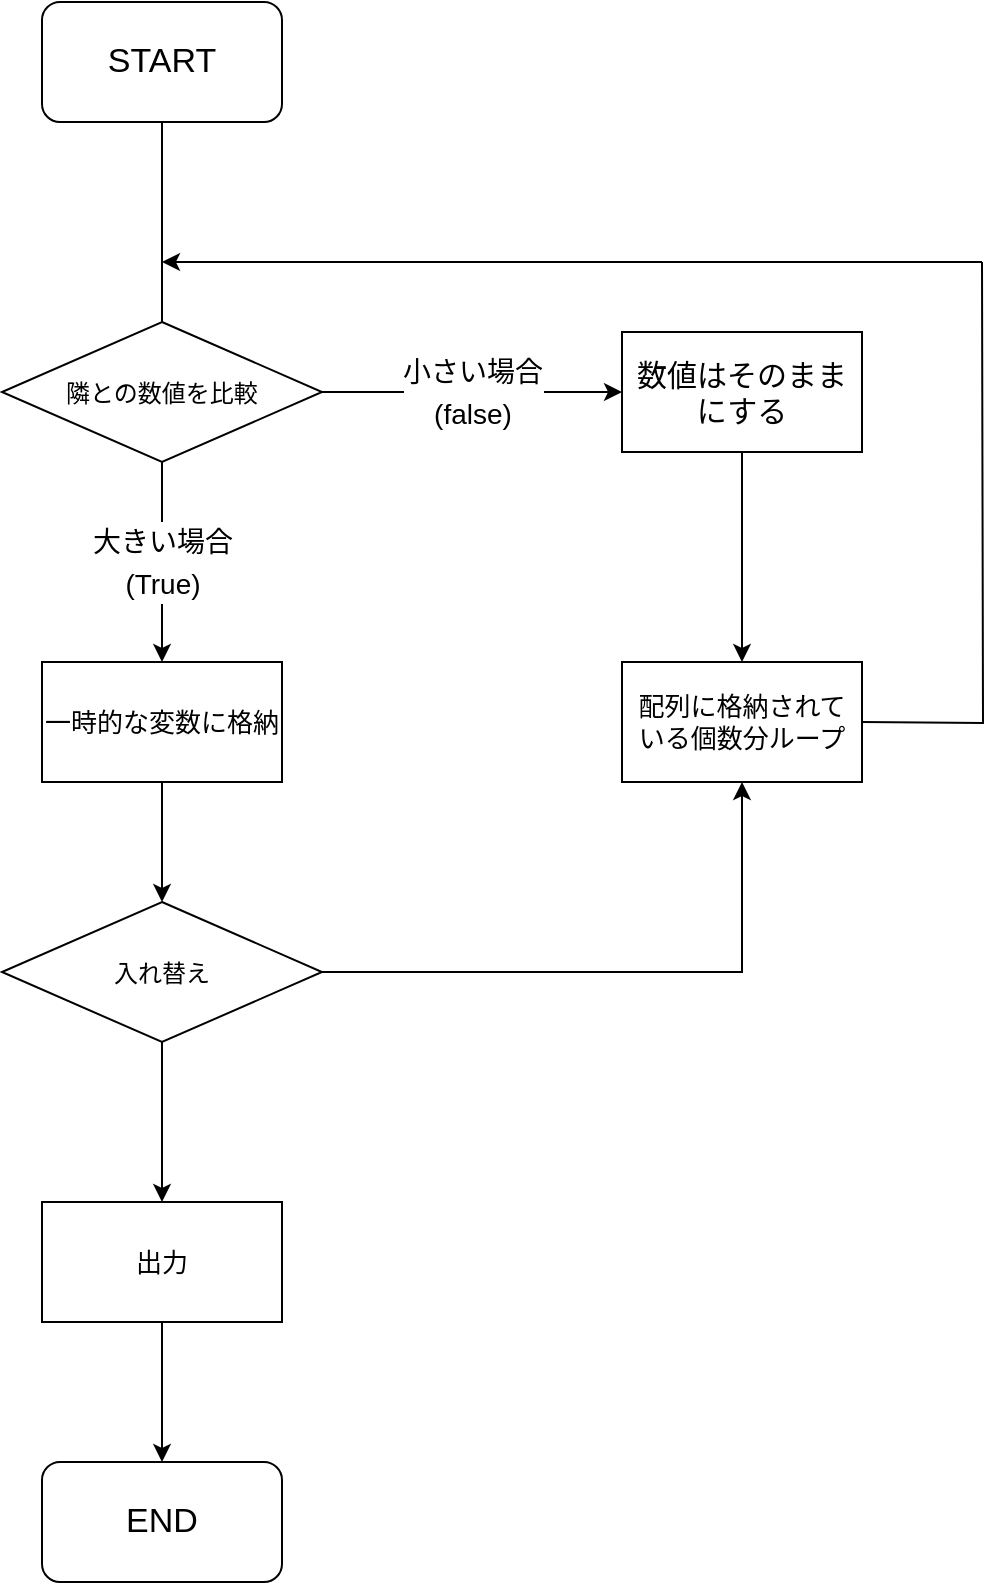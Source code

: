 <mxfile version="13.8.0" type="github">
  <diagram id="ygesi-L04HcfqPGvO-NY" name="Page-1">
    <mxGraphModel dx="560" dy="653" grid="1" gridSize="10" guides="1" tooltips="1" connect="1" arrows="1" fold="1" page="1" pageScale="1" pageWidth="827" pageHeight="1169" math="0" shadow="0">
      <root>
        <mxCell id="0" />
        <mxCell id="1" parent="0" />
        <mxCell id="IYN9SZwqf2Xsz6iqshpF-5" style="edgeStyle=orthogonalEdgeStyle;rounded=0;orthogonalLoop=1;jettySize=auto;html=1;entryX=0.5;entryY=0;entryDx=0;entryDy=0;fontSize=17;" edge="1" parent="1" source="IYN9SZwqf2Xsz6iqshpF-2">
          <mxGeometry relative="1" as="geometry">
            <mxPoint x="350" y="220" as="targetPoint" />
          </mxGeometry>
        </mxCell>
        <mxCell id="IYN9SZwqf2Xsz6iqshpF-2" value="START" style="rounded=1;whiteSpace=wrap;html=1;fontSize=17;" vertex="1" parent="1">
          <mxGeometry x="290" y="40" width="120" height="60" as="geometry" />
        </mxCell>
        <mxCell id="IYN9SZwqf2Xsz6iqshpF-10" value="&lt;font style=&quot;font-size: 14px&quot;&gt;小さい場合&lt;br&gt;(false)&lt;/font&gt;" style="edgeStyle=orthogonalEdgeStyle;rounded=0;orthogonalLoop=1;jettySize=auto;html=1;entryX=0;entryY=0.5;entryDx=0;entryDy=0;fontSize=17;exitX=1;exitY=0.5;exitDx=0;exitDy=0;" edge="1" parent="1" source="IYN9SZwqf2Xsz6iqshpF-6" target="IYN9SZwqf2Xsz6iqshpF-8">
          <mxGeometry relative="1" as="geometry">
            <mxPoint x="510" y="235" as="sourcePoint" />
          </mxGeometry>
        </mxCell>
        <mxCell id="IYN9SZwqf2Xsz6iqshpF-16" value="&lt;font style=&quot;font-size: 14px&quot;&gt;大きい場合&lt;br&gt;(True)&lt;/font&gt;" style="edgeStyle=orthogonalEdgeStyle;rounded=0;orthogonalLoop=1;jettySize=auto;html=1;fontSize=17;" edge="1" parent="1" source="IYN9SZwqf2Xsz6iqshpF-6" target="IYN9SZwqf2Xsz6iqshpF-15">
          <mxGeometry relative="1" as="geometry" />
        </mxCell>
        <mxCell id="IYN9SZwqf2Xsz6iqshpF-6" value="&lt;font style=&quot;font-size: 12px&quot;&gt;隣との数値を比較&lt;/font&gt;" style="rhombus;whiteSpace=wrap;html=1;fontSize=17;" vertex="1" parent="1">
          <mxGeometry x="270" y="200" width="160" height="70" as="geometry" />
        </mxCell>
        <mxCell id="IYN9SZwqf2Xsz6iqshpF-12" style="edgeStyle=orthogonalEdgeStyle;rounded=0;orthogonalLoop=1;jettySize=auto;html=1;entryX=0.5;entryY=0;entryDx=0;entryDy=0;fontSize=17;" edge="1" parent="1" source="IYN9SZwqf2Xsz6iqshpF-8" target="IYN9SZwqf2Xsz6iqshpF-11">
          <mxGeometry relative="1" as="geometry" />
        </mxCell>
        <mxCell id="IYN9SZwqf2Xsz6iqshpF-8" value="&lt;font style=&quot;font-size: 15px&quot;&gt;数値はそのままにする&lt;/font&gt;" style="rounded=0;whiteSpace=wrap;html=1;fontSize=14;" vertex="1" parent="1">
          <mxGeometry x="580" y="205" width="120" height="60" as="geometry" />
        </mxCell>
        <mxCell id="IYN9SZwqf2Xsz6iqshpF-11" value="&lt;div style=&quot;font-size: 13px&quot;&gt;&lt;font style=&quot;font-size: 13px&quot;&gt;配列に格納されて&lt;/font&gt;&lt;/div&gt;&lt;div style=&quot;font-size: 13px&quot;&gt;&lt;font style=&quot;font-size: 13px&quot;&gt;いる個数分ループ&lt;br&gt;&lt;/font&gt;&lt;/div&gt;" style="rounded=0;whiteSpace=wrap;html=1;fontSize=14;" vertex="1" parent="1">
          <mxGeometry x="580" y="370" width="120" height="60" as="geometry" />
        </mxCell>
        <mxCell id="IYN9SZwqf2Xsz6iqshpF-13" style="edgeStyle=orthogonalEdgeStyle;jumpStyle=arc;orthogonalLoop=1;jettySize=auto;html=1;strokeColor=#000000;verticalAlign=bottom;horizontal=0;fontStyle=0;align=right;labelBackgroundColor=#ffffff;rounded=0;endArrow=none;endFill=0;" edge="1" parent="1">
          <mxGeometry relative="1" as="geometry">
            <mxPoint x="760" y="170" as="targetPoint" />
            <mxPoint x="700" y="400" as="sourcePoint" />
          </mxGeometry>
        </mxCell>
        <mxCell id="IYN9SZwqf2Xsz6iqshpF-14" style="edgeStyle=orthogonalEdgeStyle;rounded=0;jumpStyle=arc;orthogonalLoop=1;jettySize=auto;html=1;strokeColor=#000000;" edge="1" parent="1">
          <mxGeometry relative="1" as="geometry">
            <mxPoint x="350" y="170" as="targetPoint" />
            <mxPoint x="760" y="170" as="sourcePoint" />
          </mxGeometry>
        </mxCell>
        <mxCell id="IYN9SZwqf2Xsz6iqshpF-18" style="edgeStyle=orthogonalEdgeStyle;rounded=0;orthogonalLoop=1;jettySize=auto;html=1;entryX=0.5;entryY=0;entryDx=0;entryDy=0;fontSize=17;" edge="1" parent="1" source="IYN9SZwqf2Xsz6iqshpF-15" target="IYN9SZwqf2Xsz6iqshpF-17">
          <mxGeometry relative="1" as="geometry" />
        </mxCell>
        <mxCell id="IYN9SZwqf2Xsz6iqshpF-15" value="&lt;font style=&quot;font-size: 13px&quot;&gt;一時的な変数に格納&lt;/font&gt;" style="rounded=0;whiteSpace=wrap;html=1;fontSize=14;" vertex="1" parent="1">
          <mxGeometry x="290" y="370" width="120" height="60" as="geometry" />
        </mxCell>
        <mxCell id="IYN9SZwqf2Xsz6iqshpF-19" style="edgeStyle=orthogonalEdgeStyle;rounded=0;orthogonalLoop=1;jettySize=auto;html=1;fontSize=17;" edge="1" parent="1" source="IYN9SZwqf2Xsz6iqshpF-17" target="IYN9SZwqf2Xsz6iqshpF-11">
          <mxGeometry relative="1" as="geometry" />
        </mxCell>
        <mxCell id="IYN9SZwqf2Xsz6iqshpF-21" style="edgeStyle=orthogonalEdgeStyle;rounded=0;orthogonalLoop=1;jettySize=auto;html=1;entryX=0.5;entryY=0;entryDx=0;entryDy=0;fontSize=17;" edge="1" parent="1" source="IYN9SZwqf2Xsz6iqshpF-17" target="IYN9SZwqf2Xsz6iqshpF-20">
          <mxGeometry relative="1" as="geometry" />
        </mxCell>
        <mxCell id="IYN9SZwqf2Xsz6iqshpF-17" value="&lt;span style=&quot;font-size: 12px&quot;&gt;入れ替え&lt;/span&gt;" style="rhombus;whiteSpace=wrap;html=1;fontSize=17;" vertex="1" parent="1">
          <mxGeometry x="270" y="490" width="160" height="70" as="geometry" />
        </mxCell>
        <mxCell id="IYN9SZwqf2Xsz6iqshpF-23" style="edgeStyle=orthogonalEdgeStyle;rounded=0;orthogonalLoop=1;jettySize=auto;html=1;entryX=0.5;entryY=0;entryDx=0;entryDy=0;fontSize=17;" edge="1" parent="1" source="IYN9SZwqf2Xsz6iqshpF-20" target="IYN9SZwqf2Xsz6iqshpF-22">
          <mxGeometry relative="1" as="geometry" />
        </mxCell>
        <mxCell id="IYN9SZwqf2Xsz6iqshpF-20" value="&lt;font style=&quot;font-size: 13px&quot;&gt;出力&lt;/font&gt;" style="rounded=0;whiteSpace=wrap;html=1;fontSize=14;" vertex="1" parent="1">
          <mxGeometry x="290" y="640" width="120" height="60" as="geometry" />
        </mxCell>
        <mxCell id="IYN9SZwqf2Xsz6iqshpF-22" value="END" style="rounded=1;whiteSpace=wrap;html=1;fontSize=17;" vertex="1" parent="1">
          <mxGeometry x="290" y="770" width="120" height="60" as="geometry" />
        </mxCell>
      </root>
    </mxGraphModel>
  </diagram>
</mxfile>
